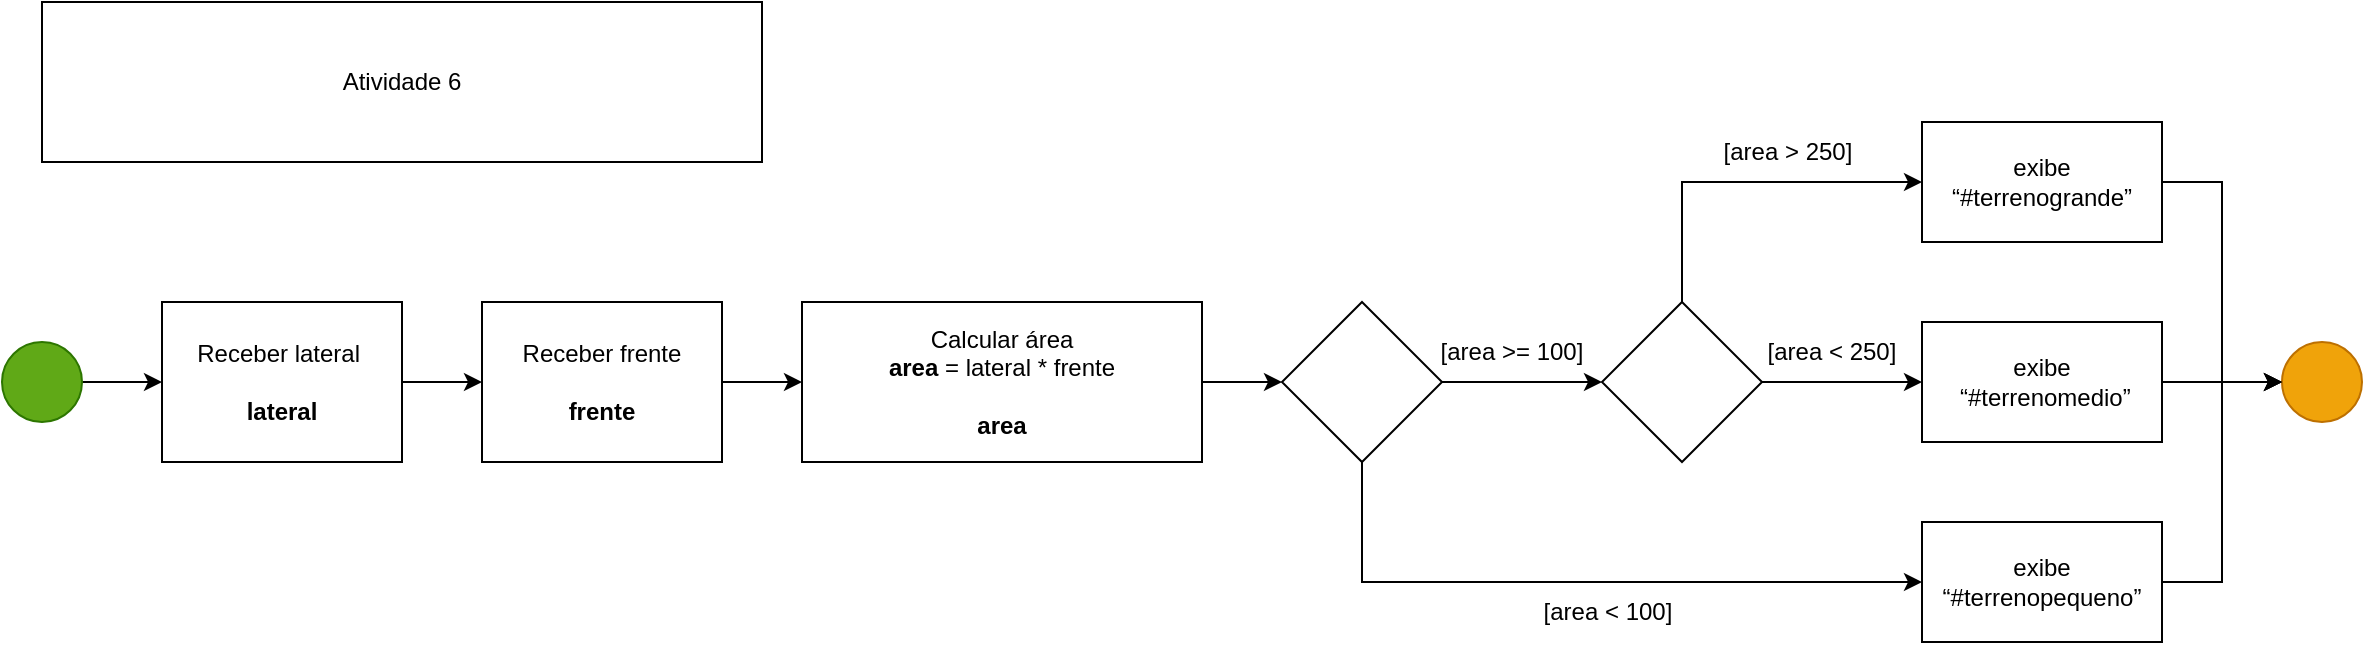 <mxfile version="23.1.1" type="device">
  <diagram name="Página-1" id="G8HkkniP3tecum40MmMT">
    <mxGraphModel dx="952" dy="1685" grid="1" gridSize="10" guides="1" tooltips="1" connect="1" arrows="1" fold="1" page="1" pageScale="1" pageWidth="827" pageHeight="1169" math="0" shadow="0">
      <root>
        <mxCell id="0" />
        <mxCell id="1" parent="0" />
        <mxCell id="3f3WR8zcqsLgwKJq25OJ-1" value="Atividade 6" style="rounded=0;whiteSpace=wrap;html=1;" vertex="1" parent="1">
          <mxGeometry x="40" y="-1120" width="360" height="80" as="geometry" />
        </mxCell>
        <mxCell id="3f3WR8zcqsLgwKJq25OJ-2" value="" style="edgeStyle=orthogonalEdgeStyle;rounded=0;orthogonalLoop=1;jettySize=auto;html=1;" edge="1" parent="1" source="3f3WR8zcqsLgwKJq25OJ-3" target="3f3WR8zcqsLgwKJq25OJ-5">
          <mxGeometry relative="1" as="geometry" />
        </mxCell>
        <mxCell id="3f3WR8zcqsLgwKJq25OJ-3" value="" style="ellipse;whiteSpace=wrap;html=1;fillColor=#60a917;strokeColor=#2D7600;fontColor=#ffffff;" vertex="1" parent="1">
          <mxGeometry x="20" y="-950" width="40" height="40" as="geometry" />
        </mxCell>
        <mxCell id="3f3WR8zcqsLgwKJq25OJ-4" value="" style="edgeStyle=orthogonalEdgeStyle;rounded=0;orthogonalLoop=1;jettySize=auto;html=1;" edge="1" parent="1" source="3f3WR8zcqsLgwKJq25OJ-5" target="3f3WR8zcqsLgwKJq25OJ-7">
          <mxGeometry relative="1" as="geometry" />
        </mxCell>
        <mxCell id="3f3WR8zcqsLgwKJq25OJ-5" value="Receber lateral&amp;nbsp;&lt;br&gt;&lt;br&gt;&lt;b&gt;lateral&lt;/b&gt;" style="rounded=0;whiteSpace=wrap;html=1;" vertex="1" parent="1">
          <mxGeometry x="100" y="-970" width="120" height="80" as="geometry" />
        </mxCell>
        <mxCell id="3f3WR8zcqsLgwKJq25OJ-6" value="" style="edgeStyle=orthogonalEdgeStyle;rounded=0;orthogonalLoop=1;jettySize=auto;html=1;" edge="1" parent="1" source="3f3WR8zcqsLgwKJq25OJ-7" target="3f3WR8zcqsLgwKJq25OJ-9">
          <mxGeometry relative="1" as="geometry" />
        </mxCell>
        <mxCell id="3f3WR8zcqsLgwKJq25OJ-7" value="Receber frente&lt;br&gt;&lt;br&gt;&lt;b&gt;frente&lt;/b&gt;" style="rounded=0;whiteSpace=wrap;html=1;" vertex="1" parent="1">
          <mxGeometry x="260" y="-970" width="120" height="80" as="geometry" />
        </mxCell>
        <mxCell id="3f3WR8zcqsLgwKJq25OJ-14" value="" style="edgeStyle=orthogonalEdgeStyle;rounded=0;orthogonalLoop=1;jettySize=auto;html=1;" edge="1" parent="1" source="3f3WR8zcqsLgwKJq25OJ-9" target="3f3WR8zcqsLgwKJq25OJ-13">
          <mxGeometry relative="1" as="geometry" />
        </mxCell>
        <mxCell id="3f3WR8zcqsLgwKJq25OJ-9" value="Calcular área&lt;br&gt;&lt;b&gt;area&lt;/b&gt; = lateral * frente&lt;br&gt;&lt;br&gt;&lt;b&gt;area&lt;/b&gt;" style="rounded=0;whiteSpace=wrap;html=1;" vertex="1" parent="1">
          <mxGeometry x="420" y="-970" width="200" height="80" as="geometry" />
        </mxCell>
        <mxCell id="3f3WR8zcqsLgwKJq25OJ-12" value="" style="ellipse;whiteSpace=wrap;html=1;rounded=0;fillColor=#f0a30a;strokeColor=#BD7000;fontColor=#000000;" vertex="1" parent="1">
          <mxGeometry x="1160" y="-950" width="40" height="40" as="geometry" />
        </mxCell>
        <mxCell id="3f3WR8zcqsLgwKJq25OJ-16" value="" style="edgeStyle=orthogonalEdgeStyle;rounded=0;orthogonalLoop=1;jettySize=auto;html=1;" edge="1" parent="1" source="3f3WR8zcqsLgwKJq25OJ-13" target="3f3WR8zcqsLgwKJq25OJ-15">
          <mxGeometry relative="1" as="geometry" />
        </mxCell>
        <mxCell id="3f3WR8zcqsLgwKJq25OJ-27" style="edgeStyle=orthogonalEdgeStyle;rounded=0;orthogonalLoop=1;jettySize=auto;html=1;exitX=0.5;exitY=1;exitDx=0;exitDy=0;entryX=0;entryY=0.5;entryDx=0;entryDy=0;" edge="1" parent="1" source="3f3WR8zcqsLgwKJq25OJ-13" target="3f3WR8zcqsLgwKJq25OJ-18">
          <mxGeometry relative="1" as="geometry" />
        </mxCell>
        <mxCell id="3f3WR8zcqsLgwKJq25OJ-13" value="" style="rhombus;whiteSpace=wrap;html=1;rounded=0;" vertex="1" parent="1">
          <mxGeometry x="660" y="-970" width="80" height="80" as="geometry" />
        </mxCell>
        <mxCell id="3f3WR8zcqsLgwKJq25OJ-22" value="" style="edgeStyle=orthogonalEdgeStyle;rounded=0;orthogonalLoop=1;jettySize=auto;html=1;" edge="1" parent="1" source="3f3WR8zcqsLgwKJq25OJ-15" target="3f3WR8zcqsLgwKJq25OJ-21">
          <mxGeometry relative="1" as="geometry">
            <Array as="points">
              <mxPoint x="860" y="-1030" />
            </Array>
          </mxGeometry>
        </mxCell>
        <mxCell id="3f3WR8zcqsLgwKJq25OJ-25" value="" style="edgeStyle=orthogonalEdgeStyle;rounded=0;orthogonalLoop=1;jettySize=auto;html=1;" edge="1" parent="1" source="3f3WR8zcqsLgwKJq25OJ-15" target="3f3WR8zcqsLgwKJq25OJ-24">
          <mxGeometry relative="1" as="geometry" />
        </mxCell>
        <mxCell id="3f3WR8zcqsLgwKJq25OJ-15" value="" style="rhombus;whiteSpace=wrap;html=1;rounded=0;" vertex="1" parent="1">
          <mxGeometry x="820" y="-970" width="80" height="80" as="geometry" />
        </mxCell>
        <mxCell id="3f3WR8zcqsLgwKJq25OJ-17" value="[area &amp;gt;= 100]" style="text;html=1;strokeColor=none;fillColor=none;align=center;verticalAlign=middle;whiteSpace=wrap;rounded=0;" vertex="1" parent="1">
          <mxGeometry x="730" y="-960" width="90" height="30" as="geometry" />
        </mxCell>
        <mxCell id="3f3WR8zcqsLgwKJq25OJ-32" style="edgeStyle=orthogonalEdgeStyle;rounded=0;orthogonalLoop=1;jettySize=auto;html=1;exitX=1;exitY=0.5;exitDx=0;exitDy=0;entryX=0;entryY=0.5;entryDx=0;entryDy=0;" edge="1" parent="1" source="3f3WR8zcqsLgwKJq25OJ-18" target="3f3WR8zcqsLgwKJq25OJ-12">
          <mxGeometry relative="1" as="geometry" />
        </mxCell>
        <mxCell id="3f3WR8zcqsLgwKJq25OJ-18" value="exibe “#terrenopequeno”" style="whiteSpace=wrap;html=1;rounded=0;" vertex="1" parent="1">
          <mxGeometry x="980" y="-860" width="120" height="60" as="geometry" />
        </mxCell>
        <mxCell id="3f3WR8zcqsLgwKJq25OJ-20" value="[area &amp;lt; 100]" style="text;html=1;strokeColor=none;fillColor=none;align=center;verticalAlign=middle;whiteSpace=wrap;rounded=0;" vertex="1" parent="1">
          <mxGeometry x="778" y="-830" width="90" height="30" as="geometry" />
        </mxCell>
        <mxCell id="3f3WR8zcqsLgwKJq25OJ-28" style="edgeStyle=orthogonalEdgeStyle;rounded=0;orthogonalLoop=1;jettySize=auto;html=1;exitX=1;exitY=0.5;exitDx=0;exitDy=0;entryX=0;entryY=0.5;entryDx=0;entryDy=0;" edge="1" parent="1" source="3f3WR8zcqsLgwKJq25OJ-21" target="3f3WR8zcqsLgwKJq25OJ-12">
          <mxGeometry relative="1" as="geometry" />
        </mxCell>
        <mxCell id="3f3WR8zcqsLgwKJq25OJ-21" value="exibe “#terrenogrande”" style="whiteSpace=wrap;html=1;rounded=0;" vertex="1" parent="1">
          <mxGeometry x="980" y="-1060" width="120" height="60" as="geometry" />
        </mxCell>
        <mxCell id="3f3WR8zcqsLgwKJq25OJ-23" value="[area &amp;gt; 250]" style="text;html=1;strokeColor=none;fillColor=none;align=center;verticalAlign=middle;whiteSpace=wrap;rounded=0;" vertex="1" parent="1">
          <mxGeometry x="868" y="-1060" width="90" height="30" as="geometry" />
        </mxCell>
        <mxCell id="3f3WR8zcqsLgwKJq25OJ-30" style="edgeStyle=orthogonalEdgeStyle;rounded=0;orthogonalLoop=1;jettySize=auto;html=1;exitX=1;exitY=0.5;exitDx=0;exitDy=0;entryX=0;entryY=0.5;entryDx=0;entryDy=0;" edge="1" parent="1" source="3f3WR8zcqsLgwKJq25OJ-24" target="3f3WR8zcqsLgwKJq25OJ-12">
          <mxGeometry relative="1" as="geometry" />
        </mxCell>
        <mxCell id="3f3WR8zcqsLgwKJq25OJ-24" value="exibe&lt;br&gt;&amp;nbsp;“#terrenomedio”" style="whiteSpace=wrap;html=1;rounded=0;" vertex="1" parent="1">
          <mxGeometry x="980" y="-960" width="120" height="60" as="geometry" />
        </mxCell>
        <mxCell id="3f3WR8zcqsLgwKJq25OJ-26" value="[area &amp;lt; 250]" style="text;html=1;strokeColor=none;fillColor=none;align=center;verticalAlign=middle;whiteSpace=wrap;rounded=0;" vertex="1" parent="1">
          <mxGeometry x="890" y="-960" width="90" height="30" as="geometry" />
        </mxCell>
      </root>
    </mxGraphModel>
  </diagram>
</mxfile>

